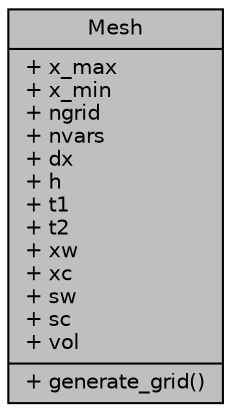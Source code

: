 digraph "Mesh"
{
 // LATEX_PDF_SIZE
  edge [fontname="Helvetica",fontsize="10",labelfontname="Helvetica",labelfontsize="10"];
  node [fontname="Helvetica",fontsize="10",shape=record];
  Node1 [label="{Mesh\n|+ x_max\l+ x_min\l+ ngrid\l+ nvars\l+ dx\l+ h\l+ t1\l+ t2\l+ xw\l+ xc\l+ sw\l+ sc\l+ vol\l|+ generate_grid()\l}",height=0.2,width=0.4,color="black", fillcolor="grey75", style="filled", fontcolor="black",tooltip=" "];
}
